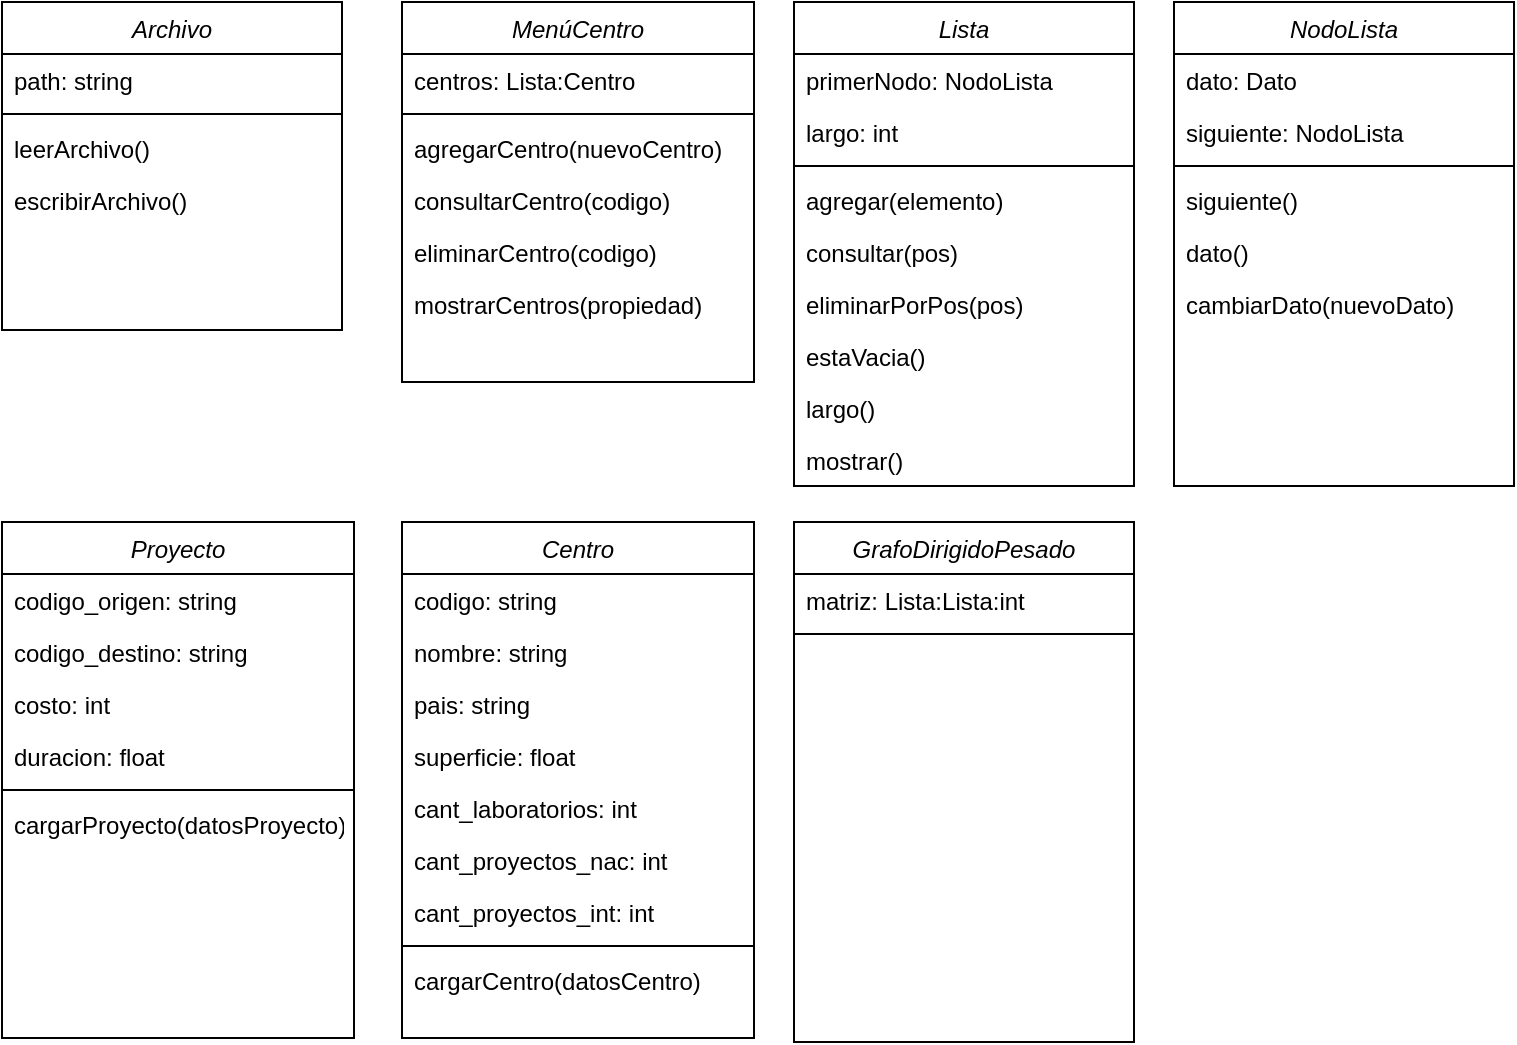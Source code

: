 <mxfile version="24.8.0">
  <diagram id="C5RBs43oDa-KdzZeNtuy" name="Page-1">
    <mxGraphModel dx="880" dy="508" grid="0" gridSize="10" guides="0" tooltips="1" connect="1" arrows="1" fold="1" page="0" pageScale="1" pageWidth="827" pageHeight="1169" math="0" shadow="0">
      <root>
        <mxCell id="WIyWlLk6GJQsqaUBKTNV-0" />
        <mxCell id="WIyWlLk6GJQsqaUBKTNV-1" parent="WIyWlLk6GJQsqaUBKTNV-0" />
        <mxCell id="zkfFHV4jXpPFQw0GAbJ--0" value="Archivo" style="swimlane;fontStyle=2;align=center;verticalAlign=top;childLayout=stackLayout;horizontal=1;startSize=26;horizontalStack=0;resizeParent=1;resizeLast=0;collapsible=1;marginBottom=0;rounded=0;shadow=0;strokeWidth=1;" parent="WIyWlLk6GJQsqaUBKTNV-1" vertex="1">
          <mxGeometry x="134" y="60" width="170" height="164" as="geometry">
            <mxRectangle x="230" y="140" width="160" height="26" as="alternateBounds" />
          </mxGeometry>
        </mxCell>
        <mxCell id="zkfFHV4jXpPFQw0GAbJ--1" value="path: string" style="text;align=left;verticalAlign=top;spacingLeft=4;spacingRight=4;overflow=hidden;rotatable=0;points=[[0,0.5],[1,0.5]];portConstraint=eastwest;" parent="zkfFHV4jXpPFQw0GAbJ--0" vertex="1">
          <mxGeometry y="26" width="170" height="26" as="geometry" />
        </mxCell>
        <mxCell id="zkfFHV4jXpPFQw0GAbJ--4" value="" style="line;html=1;strokeWidth=1;align=left;verticalAlign=middle;spacingTop=-1;spacingLeft=3;spacingRight=3;rotatable=0;labelPosition=right;points=[];portConstraint=eastwest;" parent="zkfFHV4jXpPFQw0GAbJ--0" vertex="1">
          <mxGeometry y="52" width="170" height="8" as="geometry" />
        </mxCell>
        <mxCell id="zkfFHV4jXpPFQw0GAbJ--5" value="leerArchivo()&#xa;" style="text;align=left;verticalAlign=top;spacingLeft=4;spacingRight=4;overflow=hidden;rotatable=0;points=[[0,0.5],[1,0.5]];portConstraint=eastwest;" parent="zkfFHV4jXpPFQw0GAbJ--0" vertex="1">
          <mxGeometry y="60" width="170" height="26" as="geometry" />
        </mxCell>
        <mxCell id="alhznZS0eHV9MuZLK0dl-0" value="escribirArchivo()&#xa;" style="text;align=left;verticalAlign=top;spacingLeft=4;spacingRight=4;overflow=hidden;rotatable=0;points=[[0,0.5],[1,0.5]];portConstraint=eastwest;" vertex="1" parent="zkfFHV4jXpPFQw0GAbJ--0">
          <mxGeometry y="86" width="170" height="26" as="geometry" />
        </mxCell>
        <mxCell id="alhznZS0eHV9MuZLK0dl-1" value="MenúCentro" style="swimlane;fontStyle=2;align=center;verticalAlign=top;childLayout=stackLayout;horizontal=1;startSize=26;horizontalStack=0;resizeParent=1;resizeLast=0;collapsible=1;marginBottom=0;rounded=0;shadow=0;strokeWidth=1;" vertex="1" parent="WIyWlLk6GJQsqaUBKTNV-1">
          <mxGeometry x="334" y="60" width="176" height="190" as="geometry">
            <mxRectangle x="230" y="140" width="160" height="26" as="alternateBounds" />
          </mxGeometry>
        </mxCell>
        <mxCell id="alhznZS0eHV9MuZLK0dl-2" value="centros: Lista:Centro" style="text;align=left;verticalAlign=top;spacingLeft=4;spacingRight=4;overflow=hidden;rotatable=0;points=[[0,0.5],[1,0.5]];portConstraint=eastwest;" vertex="1" parent="alhznZS0eHV9MuZLK0dl-1">
          <mxGeometry y="26" width="176" height="26" as="geometry" />
        </mxCell>
        <mxCell id="alhznZS0eHV9MuZLK0dl-3" value="" style="line;html=1;strokeWidth=1;align=left;verticalAlign=middle;spacingTop=-1;spacingLeft=3;spacingRight=3;rotatable=0;labelPosition=right;points=[];portConstraint=eastwest;" vertex="1" parent="alhznZS0eHV9MuZLK0dl-1">
          <mxGeometry y="52" width="176" height="8" as="geometry" />
        </mxCell>
        <mxCell id="alhznZS0eHV9MuZLK0dl-4" value="agregarCentro(nuevoCentro)" style="text;align=left;verticalAlign=top;spacingLeft=4;spacingRight=4;overflow=hidden;rotatable=0;points=[[0,0.5],[1,0.5]];portConstraint=eastwest;" vertex="1" parent="alhznZS0eHV9MuZLK0dl-1">
          <mxGeometry y="60" width="176" height="26" as="geometry" />
        </mxCell>
        <mxCell id="alhznZS0eHV9MuZLK0dl-5" value="consultarCentro(codigo)" style="text;align=left;verticalAlign=top;spacingLeft=4;spacingRight=4;overflow=hidden;rotatable=0;points=[[0,0.5],[1,0.5]];portConstraint=eastwest;" vertex="1" parent="alhznZS0eHV9MuZLK0dl-1">
          <mxGeometry y="86" width="176" height="26" as="geometry" />
        </mxCell>
        <mxCell id="alhznZS0eHV9MuZLK0dl-6" value="eliminarCentro(codigo)" style="text;align=left;verticalAlign=top;spacingLeft=4;spacingRight=4;overflow=hidden;rotatable=0;points=[[0,0.5],[1,0.5]];portConstraint=eastwest;" vertex="1" parent="alhznZS0eHV9MuZLK0dl-1">
          <mxGeometry y="112" width="176" height="26" as="geometry" />
        </mxCell>
        <mxCell id="alhznZS0eHV9MuZLK0dl-16" value="mostrarCentros(propiedad)" style="text;align=left;verticalAlign=top;spacingLeft=4;spacingRight=4;overflow=hidden;rotatable=0;points=[[0,0.5],[1,0.5]];portConstraint=eastwest;" vertex="1" parent="alhznZS0eHV9MuZLK0dl-1">
          <mxGeometry y="138" width="176" height="26" as="geometry" />
        </mxCell>
        <mxCell id="alhznZS0eHV9MuZLK0dl-7" value="Lista" style="swimlane;fontStyle=2;align=center;verticalAlign=top;childLayout=stackLayout;horizontal=1;startSize=26;horizontalStack=0;resizeParent=1;resizeLast=0;collapsible=1;marginBottom=0;rounded=0;shadow=0;strokeWidth=1;" vertex="1" parent="WIyWlLk6GJQsqaUBKTNV-1">
          <mxGeometry x="530" y="60" width="170" height="242" as="geometry">
            <mxRectangle x="230" y="140" width="160" height="26" as="alternateBounds" />
          </mxGeometry>
        </mxCell>
        <mxCell id="alhznZS0eHV9MuZLK0dl-8" value="primerNodo: NodoLista" style="text;align=left;verticalAlign=top;spacingLeft=4;spacingRight=4;overflow=hidden;rotatable=0;points=[[0,0.5],[1,0.5]];portConstraint=eastwest;" vertex="1" parent="alhznZS0eHV9MuZLK0dl-7">
          <mxGeometry y="26" width="170" height="26" as="geometry" />
        </mxCell>
        <mxCell id="alhznZS0eHV9MuZLK0dl-12" value="largo: int" style="text;align=left;verticalAlign=top;spacingLeft=4;spacingRight=4;overflow=hidden;rotatable=0;points=[[0,0.5],[1,0.5]];portConstraint=eastwest;" vertex="1" parent="alhznZS0eHV9MuZLK0dl-7">
          <mxGeometry y="52" width="170" height="26" as="geometry" />
        </mxCell>
        <mxCell id="alhznZS0eHV9MuZLK0dl-9" value="" style="line;html=1;strokeWidth=1;align=left;verticalAlign=middle;spacingTop=-1;spacingLeft=3;spacingRight=3;rotatable=0;labelPosition=right;points=[];portConstraint=eastwest;" vertex="1" parent="alhznZS0eHV9MuZLK0dl-7">
          <mxGeometry y="78" width="170" height="8" as="geometry" />
        </mxCell>
        <mxCell id="alhznZS0eHV9MuZLK0dl-10" value="agregar(elemento)" style="text;align=left;verticalAlign=top;spacingLeft=4;spacingRight=4;overflow=hidden;rotatable=0;points=[[0,0.5],[1,0.5]];portConstraint=eastwest;" vertex="1" parent="alhznZS0eHV9MuZLK0dl-7">
          <mxGeometry y="86" width="170" height="26" as="geometry" />
        </mxCell>
        <mxCell id="alhznZS0eHV9MuZLK0dl-11" value="consultar(pos)" style="text;align=left;verticalAlign=top;spacingLeft=4;spacingRight=4;overflow=hidden;rotatable=0;points=[[0,0.5],[1,0.5]];portConstraint=eastwest;" vertex="1" parent="alhznZS0eHV9MuZLK0dl-7">
          <mxGeometry y="112" width="170" height="26" as="geometry" />
        </mxCell>
        <mxCell id="alhznZS0eHV9MuZLK0dl-13" value="eliminarPorPos(pos)" style="text;align=left;verticalAlign=top;spacingLeft=4;spacingRight=4;overflow=hidden;rotatable=0;points=[[0,0.5],[1,0.5]];portConstraint=eastwest;" vertex="1" parent="alhznZS0eHV9MuZLK0dl-7">
          <mxGeometry y="138" width="170" height="26" as="geometry" />
        </mxCell>
        <mxCell id="alhznZS0eHV9MuZLK0dl-17" value="estaVacia()" style="text;align=left;verticalAlign=top;spacingLeft=4;spacingRight=4;overflow=hidden;rotatable=0;points=[[0,0.5],[1,0.5]];portConstraint=eastwest;" vertex="1" parent="alhznZS0eHV9MuZLK0dl-7">
          <mxGeometry y="164" width="170" height="26" as="geometry" />
        </mxCell>
        <mxCell id="alhznZS0eHV9MuZLK0dl-19" value="largo()" style="text;align=left;verticalAlign=top;spacingLeft=4;spacingRight=4;overflow=hidden;rotatable=0;points=[[0,0.5],[1,0.5]];portConstraint=eastwest;" vertex="1" parent="alhznZS0eHV9MuZLK0dl-7">
          <mxGeometry y="190" width="170" height="26" as="geometry" />
        </mxCell>
        <mxCell id="alhznZS0eHV9MuZLK0dl-18" value="mostrar()" style="text;align=left;verticalAlign=top;spacingLeft=4;spacingRight=4;overflow=hidden;rotatable=0;points=[[0,0.5],[1,0.5]];portConstraint=eastwest;" vertex="1" parent="alhznZS0eHV9MuZLK0dl-7">
          <mxGeometry y="216" width="170" height="26" as="geometry" />
        </mxCell>
        <mxCell id="alhznZS0eHV9MuZLK0dl-20" value="NodoLista" style="swimlane;fontStyle=2;align=center;verticalAlign=top;childLayout=stackLayout;horizontal=1;startSize=26;horizontalStack=0;resizeParent=1;resizeLast=0;collapsible=1;marginBottom=0;rounded=0;shadow=0;strokeWidth=1;" vertex="1" parent="WIyWlLk6GJQsqaUBKTNV-1">
          <mxGeometry x="720" y="60" width="170" height="242" as="geometry">
            <mxRectangle x="230" y="140" width="160" height="26" as="alternateBounds" />
          </mxGeometry>
        </mxCell>
        <mxCell id="alhznZS0eHV9MuZLK0dl-21" value="dato: Dato" style="text;align=left;verticalAlign=top;spacingLeft=4;spacingRight=4;overflow=hidden;rotatable=0;points=[[0,0.5],[1,0.5]];portConstraint=eastwest;" vertex="1" parent="alhznZS0eHV9MuZLK0dl-20">
          <mxGeometry y="26" width="170" height="26" as="geometry" />
        </mxCell>
        <mxCell id="alhznZS0eHV9MuZLK0dl-22" value="siguiente: NodoLista" style="text;align=left;verticalAlign=top;spacingLeft=4;spacingRight=4;overflow=hidden;rotatable=0;points=[[0,0.5],[1,0.5]];portConstraint=eastwest;" vertex="1" parent="alhznZS0eHV9MuZLK0dl-20">
          <mxGeometry y="52" width="170" height="26" as="geometry" />
        </mxCell>
        <mxCell id="alhznZS0eHV9MuZLK0dl-23" value="" style="line;html=1;strokeWidth=1;align=left;verticalAlign=middle;spacingTop=-1;spacingLeft=3;spacingRight=3;rotatable=0;labelPosition=right;points=[];portConstraint=eastwest;" vertex="1" parent="alhznZS0eHV9MuZLK0dl-20">
          <mxGeometry y="78" width="170" height="8" as="geometry" />
        </mxCell>
        <mxCell id="alhznZS0eHV9MuZLK0dl-24" value="siguiente()" style="text;align=left;verticalAlign=top;spacingLeft=4;spacingRight=4;overflow=hidden;rotatable=0;points=[[0,0.5],[1,0.5]];portConstraint=eastwest;" vertex="1" parent="alhznZS0eHV9MuZLK0dl-20">
          <mxGeometry y="86" width="170" height="26" as="geometry" />
        </mxCell>
        <mxCell id="alhznZS0eHV9MuZLK0dl-30" value="dato()" style="text;align=left;verticalAlign=top;spacingLeft=4;spacingRight=4;overflow=hidden;rotatable=0;points=[[0,0.5],[1,0.5]];portConstraint=eastwest;" vertex="1" parent="alhznZS0eHV9MuZLK0dl-20">
          <mxGeometry y="112" width="170" height="26" as="geometry" />
        </mxCell>
        <mxCell id="alhznZS0eHV9MuZLK0dl-31" value="cambiarDato(nuevoDato)" style="text;align=left;verticalAlign=top;spacingLeft=4;spacingRight=4;overflow=hidden;rotatable=0;points=[[0,0.5],[1,0.5]];portConstraint=eastwest;" vertex="1" parent="alhznZS0eHV9MuZLK0dl-20">
          <mxGeometry y="138" width="170" height="26" as="geometry" />
        </mxCell>
        <mxCell id="alhznZS0eHV9MuZLK0dl-32" value="GrafoDirigidoPesado" style="swimlane;fontStyle=2;align=center;verticalAlign=top;childLayout=stackLayout;horizontal=1;startSize=26;horizontalStack=0;resizeParent=1;resizeLast=0;collapsible=1;marginBottom=0;rounded=0;shadow=0;strokeWidth=1;" vertex="1" parent="WIyWlLk6GJQsqaUBKTNV-1">
          <mxGeometry x="530" y="320" width="170" height="260" as="geometry">
            <mxRectangle x="230" y="140" width="160" height="26" as="alternateBounds" />
          </mxGeometry>
        </mxCell>
        <mxCell id="alhznZS0eHV9MuZLK0dl-33" value="matriz: Lista:Lista:int" style="text;align=left;verticalAlign=top;spacingLeft=4;spacingRight=4;overflow=hidden;rotatable=0;points=[[0,0.5],[1,0.5]];portConstraint=eastwest;" vertex="1" parent="alhznZS0eHV9MuZLK0dl-32">
          <mxGeometry y="26" width="170" height="26" as="geometry" />
        </mxCell>
        <mxCell id="alhznZS0eHV9MuZLK0dl-35" value="" style="line;html=1;strokeWidth=1;align=left;verticalAlign=middle;spacingTop=-1;spacingLeft=3;spacingRight=3;rotatable=0;labelPosition=right;points=[];portConstraint=eastwest;" vertex="1" parent="alhznZS0eHV9MuZLK0dl-32">
          <mxGeometry y="52" width="170" height="8" as="geometry" />
        </mxCell>
        <mxCell id="alhznZS0eHV9MuZLK0dl-42" value="Centro" style="swimlane;fontStyle=2;align=center;verticalAlign=top;childLayout=stackLayout;horizontal=1;startSize=26;horizontalStack=0;resizeParent=1;resizeLast=0;collapsible=1;marginBottom=0;rounded=0;shadow=0;strokeWidth=1;" vertex="1" parent="WIyWlLk6GJQsqaUBKTNV-1">
          <mxGeometry x="334" y="320" width="176" height="258" as="geometry">
            <mxRectangle x="230" y="140" width="160" height="26" as="alternateBounds" />
          </mxGeometry>
        </mxCell>
        <mxCell id="alhznZS0eHV9MuZLK0dl-43" value="codigo: string" style="text;align=left;verticalAlign=top;spacingLeft=4;spacingRight=4;overflow=hidden;rotatable=0;points=[[0,0.5],[1,0.5]];portConstraint=eastwest;" vertex="1" parent="alhznZS0eHV9MuZLK0dl-42">
          <mxGeometry y="26" width="176" height="26" as="geometry" />
        </mxCell>
        <mxCell id="alhznZS0eHV9MuZLK0dl-49" value="nombre: string" style="text;align=left;verticalAlign=top;spacingLeft=4;spacingRight=4;overflow=hidden;rotatable=0;points=[[0,0.5],[1,0.5]];portConstraint=eastwest;" vertex="1" parent="alhznZS0eHV9MuZLK0dl-42">
          <mxGeometry y="52" width="176" height="26" as="geometry" />
        </mxCell>
        <mxCell id="alhznZS0eHV9MuZLK0dl-50" value="pais: string" style="text;align=left;verticalAlign=top;spacingLeft=4;spacingRight=4;overflow=hidden;rotatable=0;points=[[0,0.5],[1,0.5]];portConstraint=eastwest;" vertex="1" parent="alhznZS0eHV9MuZLK0dl-42">
          <mxGeometry y="78" width="176" height="26" as="geometry" />
        </mxCell>
        <mxCell id="alhznZS0eHV9MuZLK0dl-51" value="superficie: float" style="text;align=left;verticalAlign=top;spacingLeft=4;spacingRight=4;overflow=hidden;rotatable=0;points=[[0,0.5],[1,0.5]];portConstraint=eastwest;" vertex="1" parent="alhznZS0eHV9MuZLK0dl-42">
          <mxGeometry y="104" width="176" height="26" as="geometry" />
        </mxCell>
        <mxCell id="alhznZS0eHV9MuZLK0dl-52" value="cant_laboratorios: int" style="text;align=left;verticalAlign=top;spacingLeft=4;spacingRight=4;overflow=hidden;rotatable=0;points=[[0,0.5],[1,0.5]];portConstraint=eastwest;" vertex="1" parent="alhznZS0eHV9MuZLK0dl-42">
          <mxGeometry y="130" width="176" height="26" as="geometry" />
        </mxCell>
        <mxCell id="alhznZS0eHV9MuZLK0dl-53" value="cant_proyectos_nac: int" style="text;align=left;verticalAlign=top;spacingLeft=4;spacingRight=4;overflow=hidden;rotatable=0;points=[[0,0.5],[1,0.5]];portConstraint=eastwest;" vertex="1" parent="alhznZS0eHV9MuZLK0dl-42">
          <mxGeometry y="156" width="176" height="26" as="geometry" />
        </mxCell>
        <mxCell id="alhznZS0eHV9MuZLK0dl-54" value="cant_proyectos_int: int" style="text;align=left;verticalAlign=top;spacingLeft=4;spacingRight=4;overflow=hidden;rotatable=0;points=[[0,0.5],[1,0.5]];portConstraint=eastwest;" vertex="1" parent="alhznZS0eHV9MuZLK0dl-42">
          <mxGeometry y="182" width="176" height="26" as="geometry" />
        </mxCell>
        <mxCell id="alhznZS0eHV9MuZLK0dl-44" value="" style="line;html=1;strokeWidth=1;align=left;verticalAlign=middle;spacingTop=-1;spacingLeft=3;spacingRight=3;rotatable=0;labelPosition=right;points=[];portConstraint=eastwest;" vertex="1" parent="alhznZS0eHV9MuZLK0dl-42">
          <mxGeometry y="208" width="176" height="8" as="geometry" />
        </mxCell>
        <mxCell id="alhznZS0eHV9MuZLK0dl-45" value="cargarCentro(datosCentro)" style="text;align=left;verticalAlign=top;spacingLeft=4;spacingRight=4;overflow=hidden;rotatable=0;points=[[0,0.5],[1,0.5]];portConstraint=eastwest;" vertex="1" parent="alhznZS0eHV9MuZLK0dl-42">
          <mxGeometry y="216" width="176" height="26" as="geometry" />
        </mxCell>
        <mxCell id="alhznZS0eHV9MuZLK0dl-55" value="Proyecto" style="swimlane;fontStyle=2;align=center;verticalAlign=top;childLayout=stackLayout;horizontal=1;startSize=26;horizontalStack=0;resizeParent=1;resizeLast=0;collapsible=1;marginBottom=0;rounded=0;shadow=0;strokeWidth=1;" vertex="1" parent="WIyWlLk6GJQsqaUBKTNV-1">
          <mxGeometry x="134" y="320" width="176" height="258" as="geometry">
            <mxRectangle x="230" y="140" width="160" height="26" as="alternateBounds" />
          </mxGeometry>
        </mxCell>
        <mxCell id="alhznZS0eHV9MuZLK0dl-56" value="codigo_origen: string" style="text;align=left;verticalAlign=top;spacingLeft=4;spacingRight=4;overflow=hidden;rotatable=0;points=[[0,0.5],[1,0.5]];portConstraint=eastwest;" vertex="1" parent="alhznZS0eHV9MuZLK0dl-55">
          <mxGeometry y="26" width="176" height="26" as="geometry" />
        </mxCell>
        <mxCell id="alhznZS0eHV9MuZLK0dl-57" value="codigo_destino: string" style="text;align=left;verticalAlign=top;spacingLeft=4;spacingRight=4;overflow=hidden;rotatable=0;points=[[0,0.5],[1,0.5]];portConstraint=eastwest;" vertex="1" parent="alhznZS0eHV9MuZLK0dl-55">
          <mxGeometry y="52" width="176" height="26" as="geometry" />
        </mxCell>
        <mxCell id="alhznZS0eHV9MuZLK0dl-58" value="costo: int" style="text;align=left;verticalAlign=top;spacingLeft=4;spacingRight=4;overflow=hidden;rotatable=0;points=[[0,0.5],[1,0.5]];portConstraint=eastwest;" vertex="1" parent="alhznZS0eHV9MuZLK0dl-55">
          <mxGeometry y="78" width="176" height="26" as="geometry" />
        </mxCell>
        <mxCell id="alhznZS0eHV9MuZLK0dl-59" value="duracion: float" style="text;align=left;verticalAlign=top;spacingLeft=4;spacingRight=4;overflow=hidden;rotatable=0;points=[[0,0.5],[1,0.5]];portConstraint=eastwest;" vertex="1" parent="alhznZS0eHV9MuZLK0dl-55">
          <mxGeometry y="104" width="176" height="26" as="geometry" />
        </mxCell>
        <mxCell id="alhznZS0eHV9MuZLK0dl-63" value="" style="line;html=1;strokeWidth=1;align=left;verticalAlign=middle;spacingTop=-1;spacingLeft=3;spacingRight=3;rotatable=0;labelPosition=right;points=[];portConstraint=eastwest;" vertex="1" parent="alhznZS0eHV9MuZLK0dl-55">
          <mxGeometry y="130" width="176" height="8" as="geometry" />
        </mxCell>
        <mxCell id="alhznZS0eHV9MuZLK0dl-64" value="cargarProyecto(datosProyecto)" style="text;align=left;verticalAlign=top;spacingLeft=4;spacingRight=4;overflow=hidden;rotatable=0;points=[[0,0.5],[1,0.5]];portConstraint=eastwest;" vertex="1" parent="alhznZS0eHV9MuZLK0dl-55">
          <mxGeometry y="138" width="176" height="26" as="geometry" />
        </mxCell>
      </root>
    </mxGraphModel>
  </diagram>
</mxfile>
